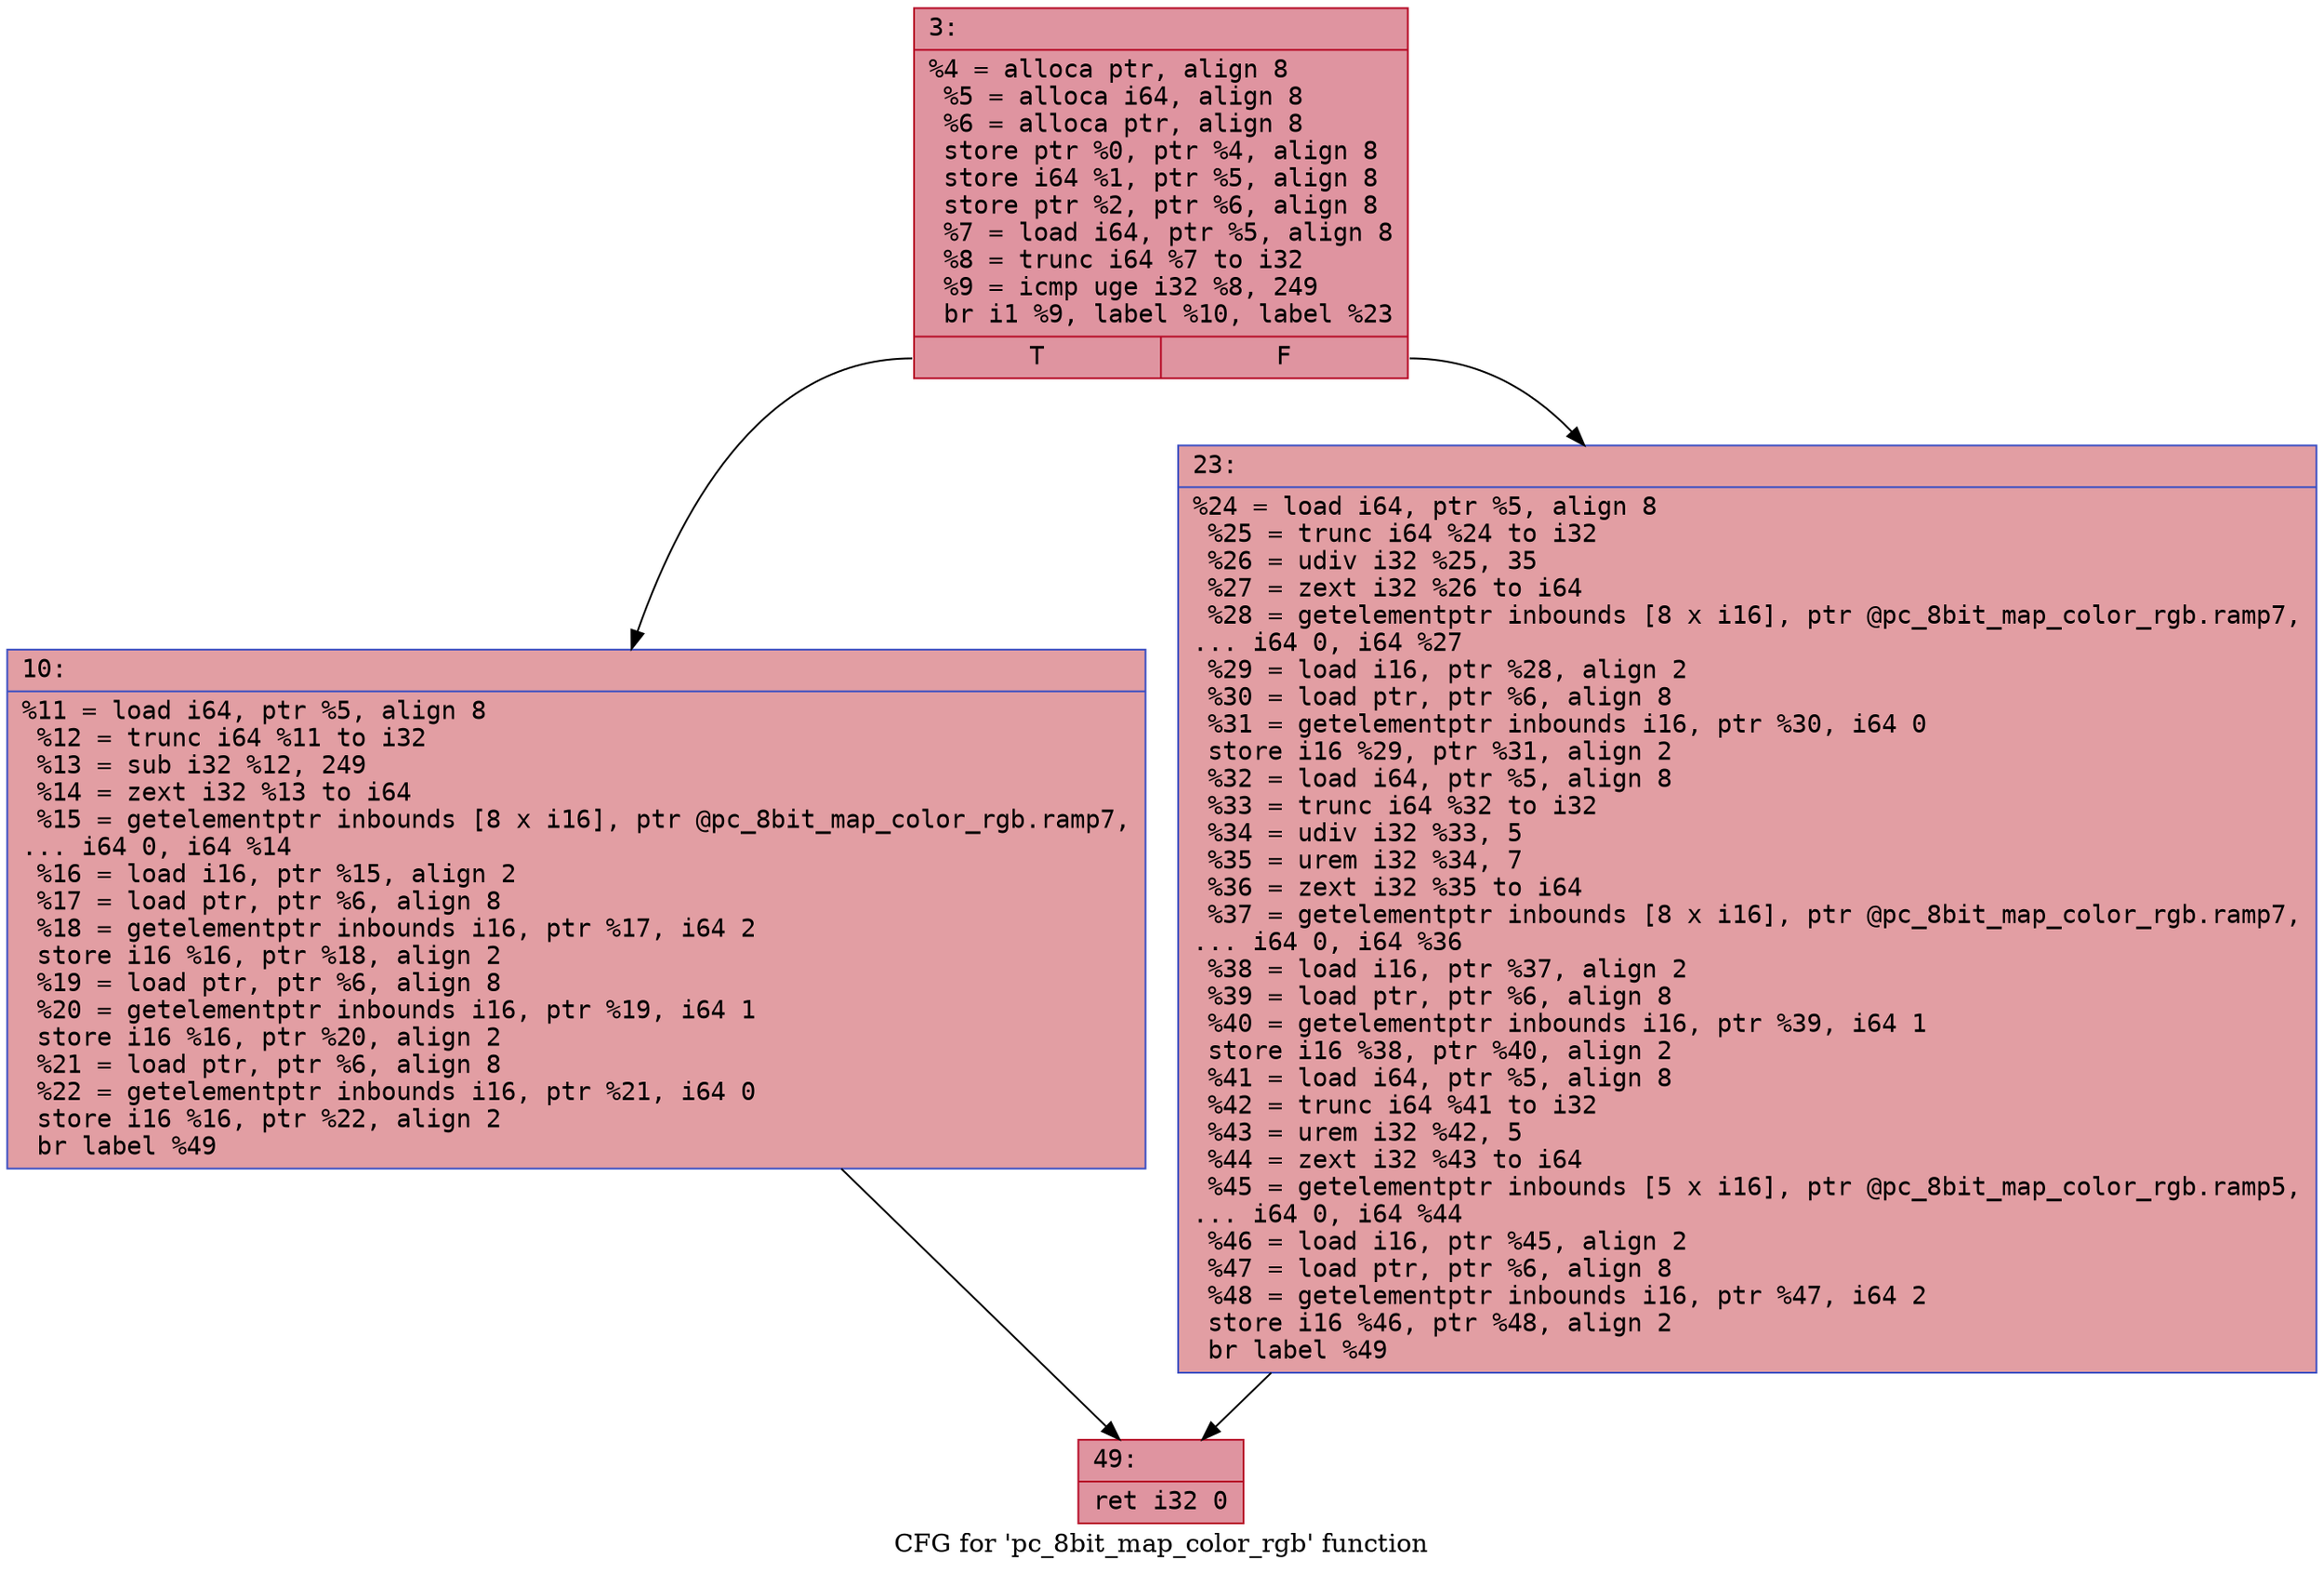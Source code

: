 digraph "CFG for 'pc_8bit_map_color_rgb' function" {
	label="CFG for 'pc_8bit_map_color_rgb' function";

	Node0x600000ae67b0 [shape=record,color="#b70d28ff", style=filled, fillcolor="#b70d2870" fontname="Courier",label="{3:\l|  %4 = alloca ptr, align 8\l  %5 = alloca i64, align 8\l  %6 = alloca ptr, align 8\l  store ptr %0, ptr %4, align 8\l  store i64 %1, ptr %5, align 8\l  store ptr %2, ptr %6, align 8\l  %7 = load i64, ptr %5, align 8\l  %8 = trunc i64 %7 to i32\l  %9 = icmp uge i32 %8, 249\l  br i1 %9, label %10, label %23\l|{<s0>T|<s1>F}}"];
	Node0x600000ae67b0:s0 -> Node0x600000ae6800[tooltip="3 -> 10\nProbability 50.00%" ];
	Node0x600000ae67b0:s1 -> Node0x600000ae6850[tooltip="3 -> 23\nProbability 50.00%" ];
	Node0x600000ae6800 [shape=record,color="#3d50c3ff", style=filled, fillcolor="#be242e70" fontname="Courier",label="{10:\l|  %11 = load i64, ptr %5, align 8\l  %12 = trunc i64 %11 to i32\l  %13 = sub i32 %12, 249\l  %14 = zext i32 %13 to i64\l  %15 = getelementptr inbounds [8 x i16], ptr @pc_8bit_map_color_rgb.ramp7,\l... i64 0, i64 %14\l  %16 = load i16, ptr %15, align 2\l  %17 = load ptr, ptr %6, align 8\l  %18 = getelementptr inbounds i16, ptr %17, i64 2\l  store i16 %16, ptr %18, align 2\l  %19 = load ptr, ptr %6, align 8\l  %20 = getelementptr inbounds i16, ptr %19, i64 1\l  store i16 %16, ptr %20, align 2\l  %21 = load ptr, ptr %6, align 8\l  %22 = getelementptr inbounds i16, ptr %21, i64 0\l  store i16 %16, ptr %22, align 2\l  br label %49\l}"];
	Node0x600000ae6800 -> Node0x600000ae68a0[tooltip="10 -> 49\nProbability 100.00%" ];
	Node0x600000ae6850 [shape=record,color="#3d50c3ff", style=filled, fillcolor="#be242e70" fontname="Courier",label="{23:\l|  %24 = load i64, ptr %5, align 8\l  %25 = trunc i64 %24 to i32\l  %26 = udiv i32 %25, 35\l  %27 = zext i32 %26 to i64\l  %28 = getelementptr inbounds [8 x i16], ptr @pc_8bit_map_color_rgb.ramp7,\l... i64 0, i64 %27\l  %29 = load i16, ptr %28, align 2\l  %30 = load ptr, ptr %6, align 8\l  %31 = getelementptr inbounds i16, ptr %30, i64 0\l  store i16 %29, ptr %31, align 2\l  %32 = load i64, ptr %5, align 8\l  %33 = trunc i64 %32 to i32\l  %34 = udiv i32 %33, 5\l  %35 = urem i32 %34, 7\l  %36 = zext i32 %35 to i64\l  %37 = getelementptr inbounds [8 x i16], ptr @pc_8bit_map_color_rgb.ramp7,\l... i64 0, i64 %36\l  %38 = load i16, ptr %37, align 2\l  %39 = load ptr, ptr %6, align 8\l  %40 = getelementptr inbounds i16, ptr %39, i64 1\l  store i16 %38, ptr %40, align 2\l  %41 = load i64, ptr %5, align 8\l  %42 = trunc i64 %41 to i32\l  %43 = urem i32 %42, 5\l  %44 = zext i32 %43 to i64\l  %45 = getelementptr inbounds [5 x i16], ptr @pc_8bit_map_color_rgb.ramp5,\l... i64 0, i64 %44\l  %46 = load i16, ptr %45, align 2\l  %47 = load ptr, ptr %6, align 8\l  %48 = getelementptr inbounds i16, ptr %47, i64 2\l  store i16 %46, ptr %48, align 2\l  br label %49\l}"];
	Node0x600000ae6850 -> Node0x600000ae68a0[tooltip="23 -> 49\nProbability 100.00%" ];
	Node0x600000ae68a0 [shape=record,color="#b70d28ff", style=filled, fillcolor="#b70d2870" fontname="Courier",label="{49:\l|  ret i32 0\l}"];
}
